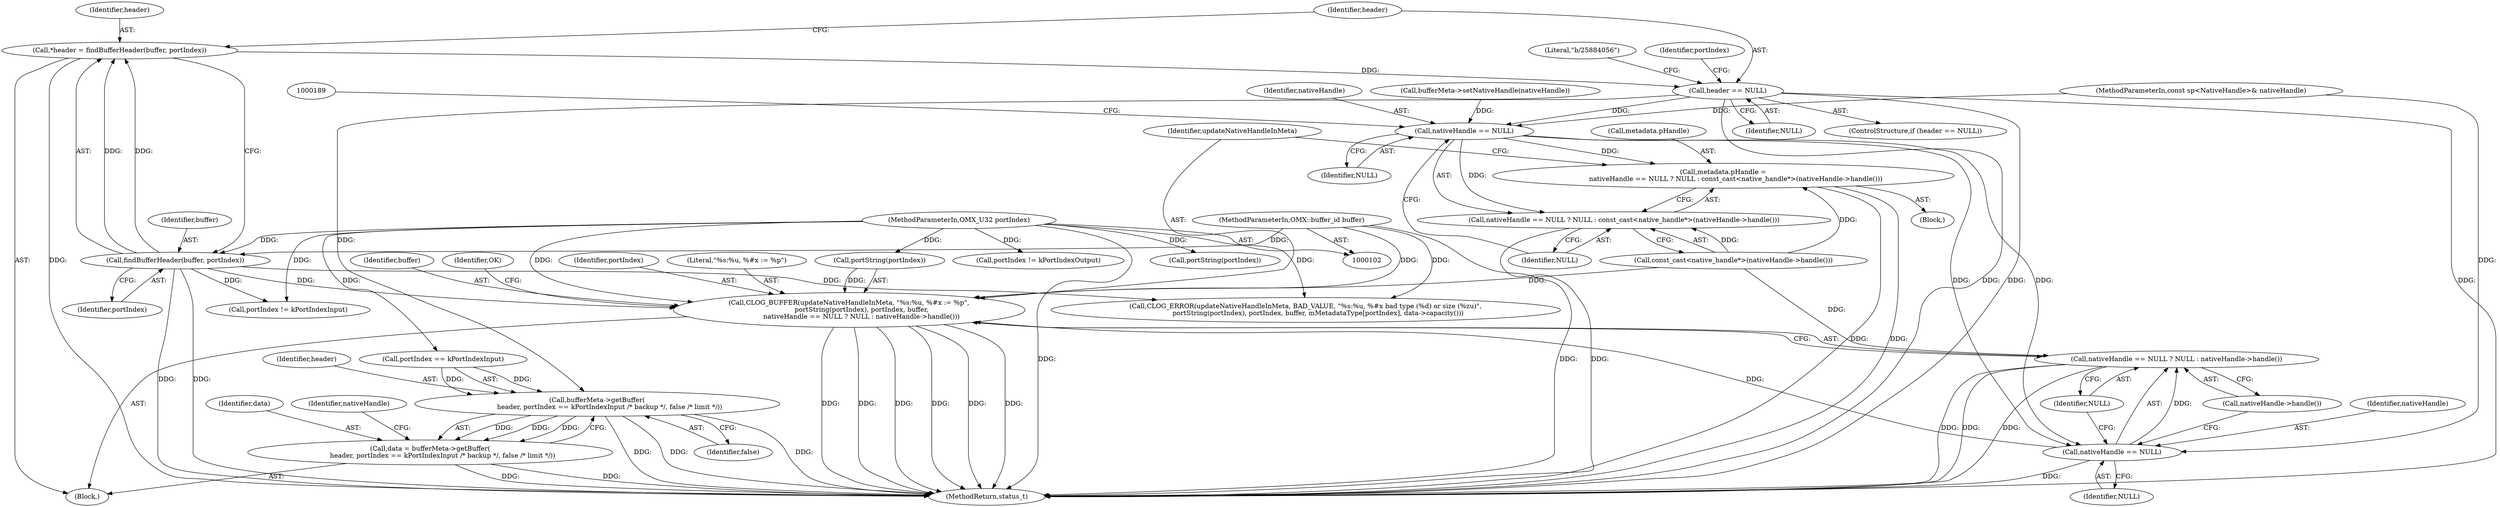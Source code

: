 digraph "0_Android_0f177948ae2640bfe4d70f8e4248e106406b3b0a_17@pointer" {
"1000109" [label="(Call,*header = findBufferHeader(buffer, portIndex))"];
"1000111" [label="(Call,findBufferHeader(buffer, portIndex))"];
"1000105" [label="(MethodParameterIn,OMX::buffer_id buffer)"];
"1000103" [label="(MethodParameterIn,OMX_U32 portIndex)"];
"1000115" [label="(Call,header == NULL)"];
"1000145" [label="(Call,bufferMeta->getBuffer(\n            header, portIndex == kPortIndexInput /* backup */, false /* limit */))"];
"1000143" [label="(Call,data = bufferMeta->getBuffer(\n            header, portIndex == kPortIndexInput /* backup */, false /* limit */))"];
"1000184" [label="(Call,nativeHandle == NULL)"];
"1000179" [label="(Call,metadata.pHandle =\n            nativeHandle == NULL ? NULL : const_cast<native_handle*>(nativeHandle->handle()))"];
"1000183" [label="(Call,nativeHandle == NULL ? NULL : const_cast<native_handle*>(nativeHandle->handle()))"];
"1000215" [label="(Call,nativeHandle == NULL)"];
"1000207" [label="(Call,CLOG_BUFFER(updateNativeHandleInMeta, \"%s:%u, %#x := %p\",\n            portString(portIndex), portIndex, buffer,\n            nativeHandle == NULL ? NULL : nativeHandle->handle()))"];
"1000214" [label="(Call,nativeHandle == NULL ? NULL : nativeHandle->handle())"];
"1000109" [label="(Call,*header = findBufferHeader(buffer, portIndex))"];
"1000151" [label="(Call,bufferMeta->setNativeHandle(nativeHandle))"];
"1000150" [label="(Identifier,false)"];
"1000117" [label="(Identifier,NULL)"];
"1000143" [label="(Call,data = bufferMeta->getBuffer(\n            header, portIndex == kPortIndexInput /* backup */, false /* limit */))"];
"1000186" [label="(Identifier,NULL)"];
"1000180" [label="(Call,metadata.pHandle)"];
"1000222" [label="(MethodReturn,status_t)"];
"1000116" [label="(Identifier,header)"];
"1000105" [label="(MethodParameterIn,OMX::buffer_id buffer)"];
"1000208" [label="(Identifier,updateNativeHandleInMeta)"];
"1000217" [label="(Identifier,NULL)"];
"1000184" [label="(Call,nativeHandle == NULL)"];
"1000128" [label="(Call,portIndex != kPortIndexOutput)"];
"1000216" [label="(Identifier,nativeHandle)"];
"1000210" [label="(Call,portString(portIndex))"];
"1000183" [label="(Call,nativeHandle == NULL ? NULL : const_cast<native_handle*>(nativeHandle->handle()))"];
"1000110" [label="(Identifier,header)"];
"1000144" [label="(Identifier,data)"];
"1000120" [label="(Literal,\"b/25884056\")"];
"1000213" [label="(Identifier,buffer)"];
"1000103" [label="(MethodParameterIn,OMX_U32 portIndex)"];
"1000221" [label="(Identifier,OK)"];
"1000111" [label="(Call,findBufferHeader(buffer, portIndex))"];
"1000112" [label="(Identifier,buffer)"];
"1000114" [label="(ControlStructure,if (header == NULL))"];
"1000215" [label="(Call,nativeHandle == NULL)"];
"1000193" [label="(Call,CLOG_ERROR(updateNativeHandleInMeta, BAD_VALUE, \"%s:%u, %#x bad type (%d) or size (%zu)\",\n            portString(portIndex), portIndex, buffer, mMetadataType[portIndex], data->capacity()))"];
"1000185" [label="(Identifier,nativeHandle)"];
"1000125" [label="(Call,portIndex != kPortIndexInput)"];
"1000212" [label="(Identifier,portIndex)"];
"1000197" [label="(Call,portString(portIndex))"];
"1000209" [label="(Literal,\"%s:%u, %#x := %p\")"];
"1000207" [label="(Call,CLOG_BUFFER(updateNativeHandleInMeta, \"%s:%u, %#x := %p\",\n            portString(portIndex), portIndex, buffer,\n            nativeHandle == NULL ? NULL : nativeHandle->handle()))"];
"1000147" [label="(Call,portIndex == kPortIndexInput)"];
"1000179" [label="(Call,metadata.pHandle =\n            nativeHandle == NULL ? NULL : const_cast<native_handle*>(nativeHandle->handle()))"];
"1000104" [label="(MethodParameterIn,const sp<NativeHandle>& nativeHandle)"];
"1000145" [label="(Call,bufferMeta->getBuffer(\n            header, portIndex == kPortIndexInput /* backup */, false /* limit */))"];
"1000152" [label="(Identifier,nativeHandle)"];
"1000126" [label="(Identifier,portIndex)"];
"1000113" [label="(Identifier,portIndex)"];
"1000106" [label="(Block,)"];
"1000115" [label="(Call,header == NULL)"];
"1000187" [label="(Identifier,NULL)"];
"1000146" [label="(Identifier,header)"];
"1000188" [label="(Call,const_cast<native_handle*>(nativeHandle->handle()))"];
"1000219" [label="(Call,nativeHandle->handle())"];
"1000218" [label="(Identifier,NULL)"];
"1000214" [label="(Call,nativeHandle == NULL ? NULL : nativeHandle->handle())"];
"1000164" [label="(Block,)"];
"1000109" -> "1000106"  [label="AST: "];
"1000109" -> "1000111"  [label="CFG: "];
"1000110" -> "1000109"  [label="AST: "];
"1000111" -> "1000109"  [label="AST: "];
"1000116" -> "1000109"  [label="CFG: "];
"1000109" -> "1000222"  [label="DDG: "];
"1000111" -> "1000109"  [label="DDG: "];
"1000111" -> "1000109"  [label="DDG: "];
"1000109" -> "1000115"  [label="DDG: "];
"1000111" -> "1000113"  [label="CFG: "];
"1000112" -> "1000111"  [label="AST: "];
"1000113" -> "1000111"  [label="AST: "];
"1000111" -> "1000222"  [label="DDG: "];
"1000111" -> "1000222"  [label="DDG: "];
"1000105" -> "1000111"  [label="DDG: "];
"1000103" -> "1000111"  [label="DDG: "];
"1000111" -> "1000125"  [label="DDG: "];
"1000111" -> "1000193"  [label="DDG: "];
"1000111" -> "1000207"  [label="DDG: "];
"1000105" -> "1000102"  [label="AST: "];
"1000105" -> "1000222"  [label="DDG: "];
"1000105" -> "1000193"  [label="DDG: "];
"1000105" -> "1000207"  [label="DDG: "];
"1000103" -> "1000102"  [label="AST: "];
"1000103" -> "1000222"  [label="DDG: "];
"1000103" -> "1000125"  [label="DDG: "];
"1000103" -> "1000128"  [label="DDG: "];
"1000103" -> "1000147"  [label="DDG: "];
"1000103" -> "1000197"  [label="DDG: "];
"1000103" -> "1000193"  [label="DDG: "];
"1000103" -> "1000210"  [label="DDG: "];
"1000103" -> "1000207"  [label="DDG: "];
"1000115" -> "1000114"  [label="AST: "];
"1000115" -> "1000117"  [label="CFG: "];
"1000116" -> "1000115"  [label="AST: "];
"1000117" -> "1000115"  [label="AST: "];
"1000120" -> "1000115"  [label="CFG: "];
"1000126" -> "1000115"  [label="CFG: "];
"1000115" -> "1000222"  [label="DDG: "];
"1000115" -> "1000222"  [label="DDG: "];
"1000115" -> "1000222"  [label="DDG: "];
"1000115" -> "1000145"  [label="DDG: "];
"1000115" -> "1000184"  [label="DDG: "];
"1000145" -> "1000143"  [label="AST: "];
"1000145" -> "1000150"  [label="CFG: "];
"1000146" -> "1000145"  [label="AST: "];
"1000147" -> "1000145"  [label="AST: "];
"1000150" -> "1000145"  [label="AST: "];
"1000143" -> "1000145"  [label="CFG: "];
"1000145" -> "1000222"  [label="DDG: "];
"1000145" -> "1000222"  [label="DDG: "];
"1000145" -> "1000222"  [label="DDG: "];
"1000145" -> "1000143"  [label="DDG: "];
"1000145" -> "1000143"  [label="DDG: "];
"1000145" -> "1000143"  [label="DDG: "];
"1000147" -> "1000145"  [label="DDG: "];
"1000147" -> "1000145"  [label="DDG: "];
"1000143" -> "1000106"  [label="AST: "];
"1000144" -> "1000143"  [label="AST: "];
"1000152" -> "1000143"  [label="CFG: "];
"1000143" -> "1000222"  [label="DDG: "];
"1000143" -> "1000222"  [label="DDG: "];
"1000184" -> "1000183"  [label="AST: "];
"1000184" -> "1000186"  [label="CFG: "];
"1000185" -> "1000184"  [label="AST: "];
"1000186" -> "1000184"  [label="AST: "];
"1000187" -> "1000184"  [label="CFG: "];
"1000189" -> "1000184"  [label="CFG: "];
"1000184" -> "1000179"  [label="DDG: "];
"1000151" -> "1000184"  [label="DDG: "];
"1000104" -> "1000184"  [label="DDG: "];
"1000184" -> "1000183"  [label="DDG: "];
"1000184" -> "1000215"  [label="DDG: "];
"1000184" -> "1000215"  [label="DDG: "];
"1000179" -> "1000164"  [label="AST: "];
"1000179" -> "1000183"  [label="CFG: "];
"1000180" -> "1000179"  [label="AST: "];
"1000183" -> "1000179"  [label="AST: "];
"1000208" -> "1000179"  [label="CFG: "];
"1000179" -> "1000222"  [label="DDG: "];
"1000179" -> "1000222"  [label="DDG: "];
"1000188" -> "1000179"  [label="DDG: "];
"1000183" -> "1000187"  [label="CFG: "];
"1000183" -> "1000188"  [label="CFG: "];
"1000187" -> "1000183"  [label="AST: "];
"1000188" -> "1000183"  [label="AST: "];
"1000183" -> "1000222"  [label="DDG: "];
"1000188" -> "1000183"  [label="DDG: "];
"1000215" -> "1000214"  [label="AST: "];
"1000215" -> "1000217"  [label="CFG: "];
"1000216" -> "1000215"  [label="AST: "];
"1000217" -> "1000215"  [label="AST: "];
"1000218" -> "1000215"  [label="CFG: "];
"1000219" -> "1000215"  [label="CFG: "];
"1000215" -> "1000222"  [label="DDG: "];
"1000215" -> "1000207"  [label="DDG: "];
"1000104" -> "1000215"  [label="DDG: "];
"1000215" -> "1000214"  [label="DDG: "];
"1000207" -> "1000106"  [label="AST: "];
"1000207" -> "1000214"  [label="CFG: "];
"1000208" -> "1000207"  [label="AST: "];
"1000209" -> "1000207"  [label="AST: "];
"1000210" -> "1000207"  [label="AST: "];
"1000212" -> "1000207"  [label="AST: "];
"1000213" -> "1000207"  [label="AST: "];
"1000214" -> "1000207"  [label="AST: "];
"1000221" -> "1000207"  [label="CFG: "];
"1000207" -> "1000222"  [label="DDG: "];
"1000207" -> "1000222"  [label="DDG: "];
"1000207" -> "1000222"  [label="DDG: "];
"1000207" -> "1000222"  [label="DDG: "];
"1000207" -> "1000222"  [label="DDG: "];
"1000207" -> "1000222"  [label="DDG: "];
"1000210" -> "1000207"  [label="DDG: "];
"1000188" -> "1000207"  [label="DDG: "];
"1000214" -> "1000218"  [label="CFG: "];
"1000214" -> "1000219"  [label="CFG: "];
"1000218" -> "1000214"  [label="AST: "];
"1000219" -> "1000214"  [label="AST: "];
"1000214" -> "1000222"  [label="DDG: "];
"1000214" -> "1000222"  [label="DDG: "];
"1000214" -> "1000222"  [label="DDG: "];
"1000188" -> "1000214"  [label="DDG: "];
}
